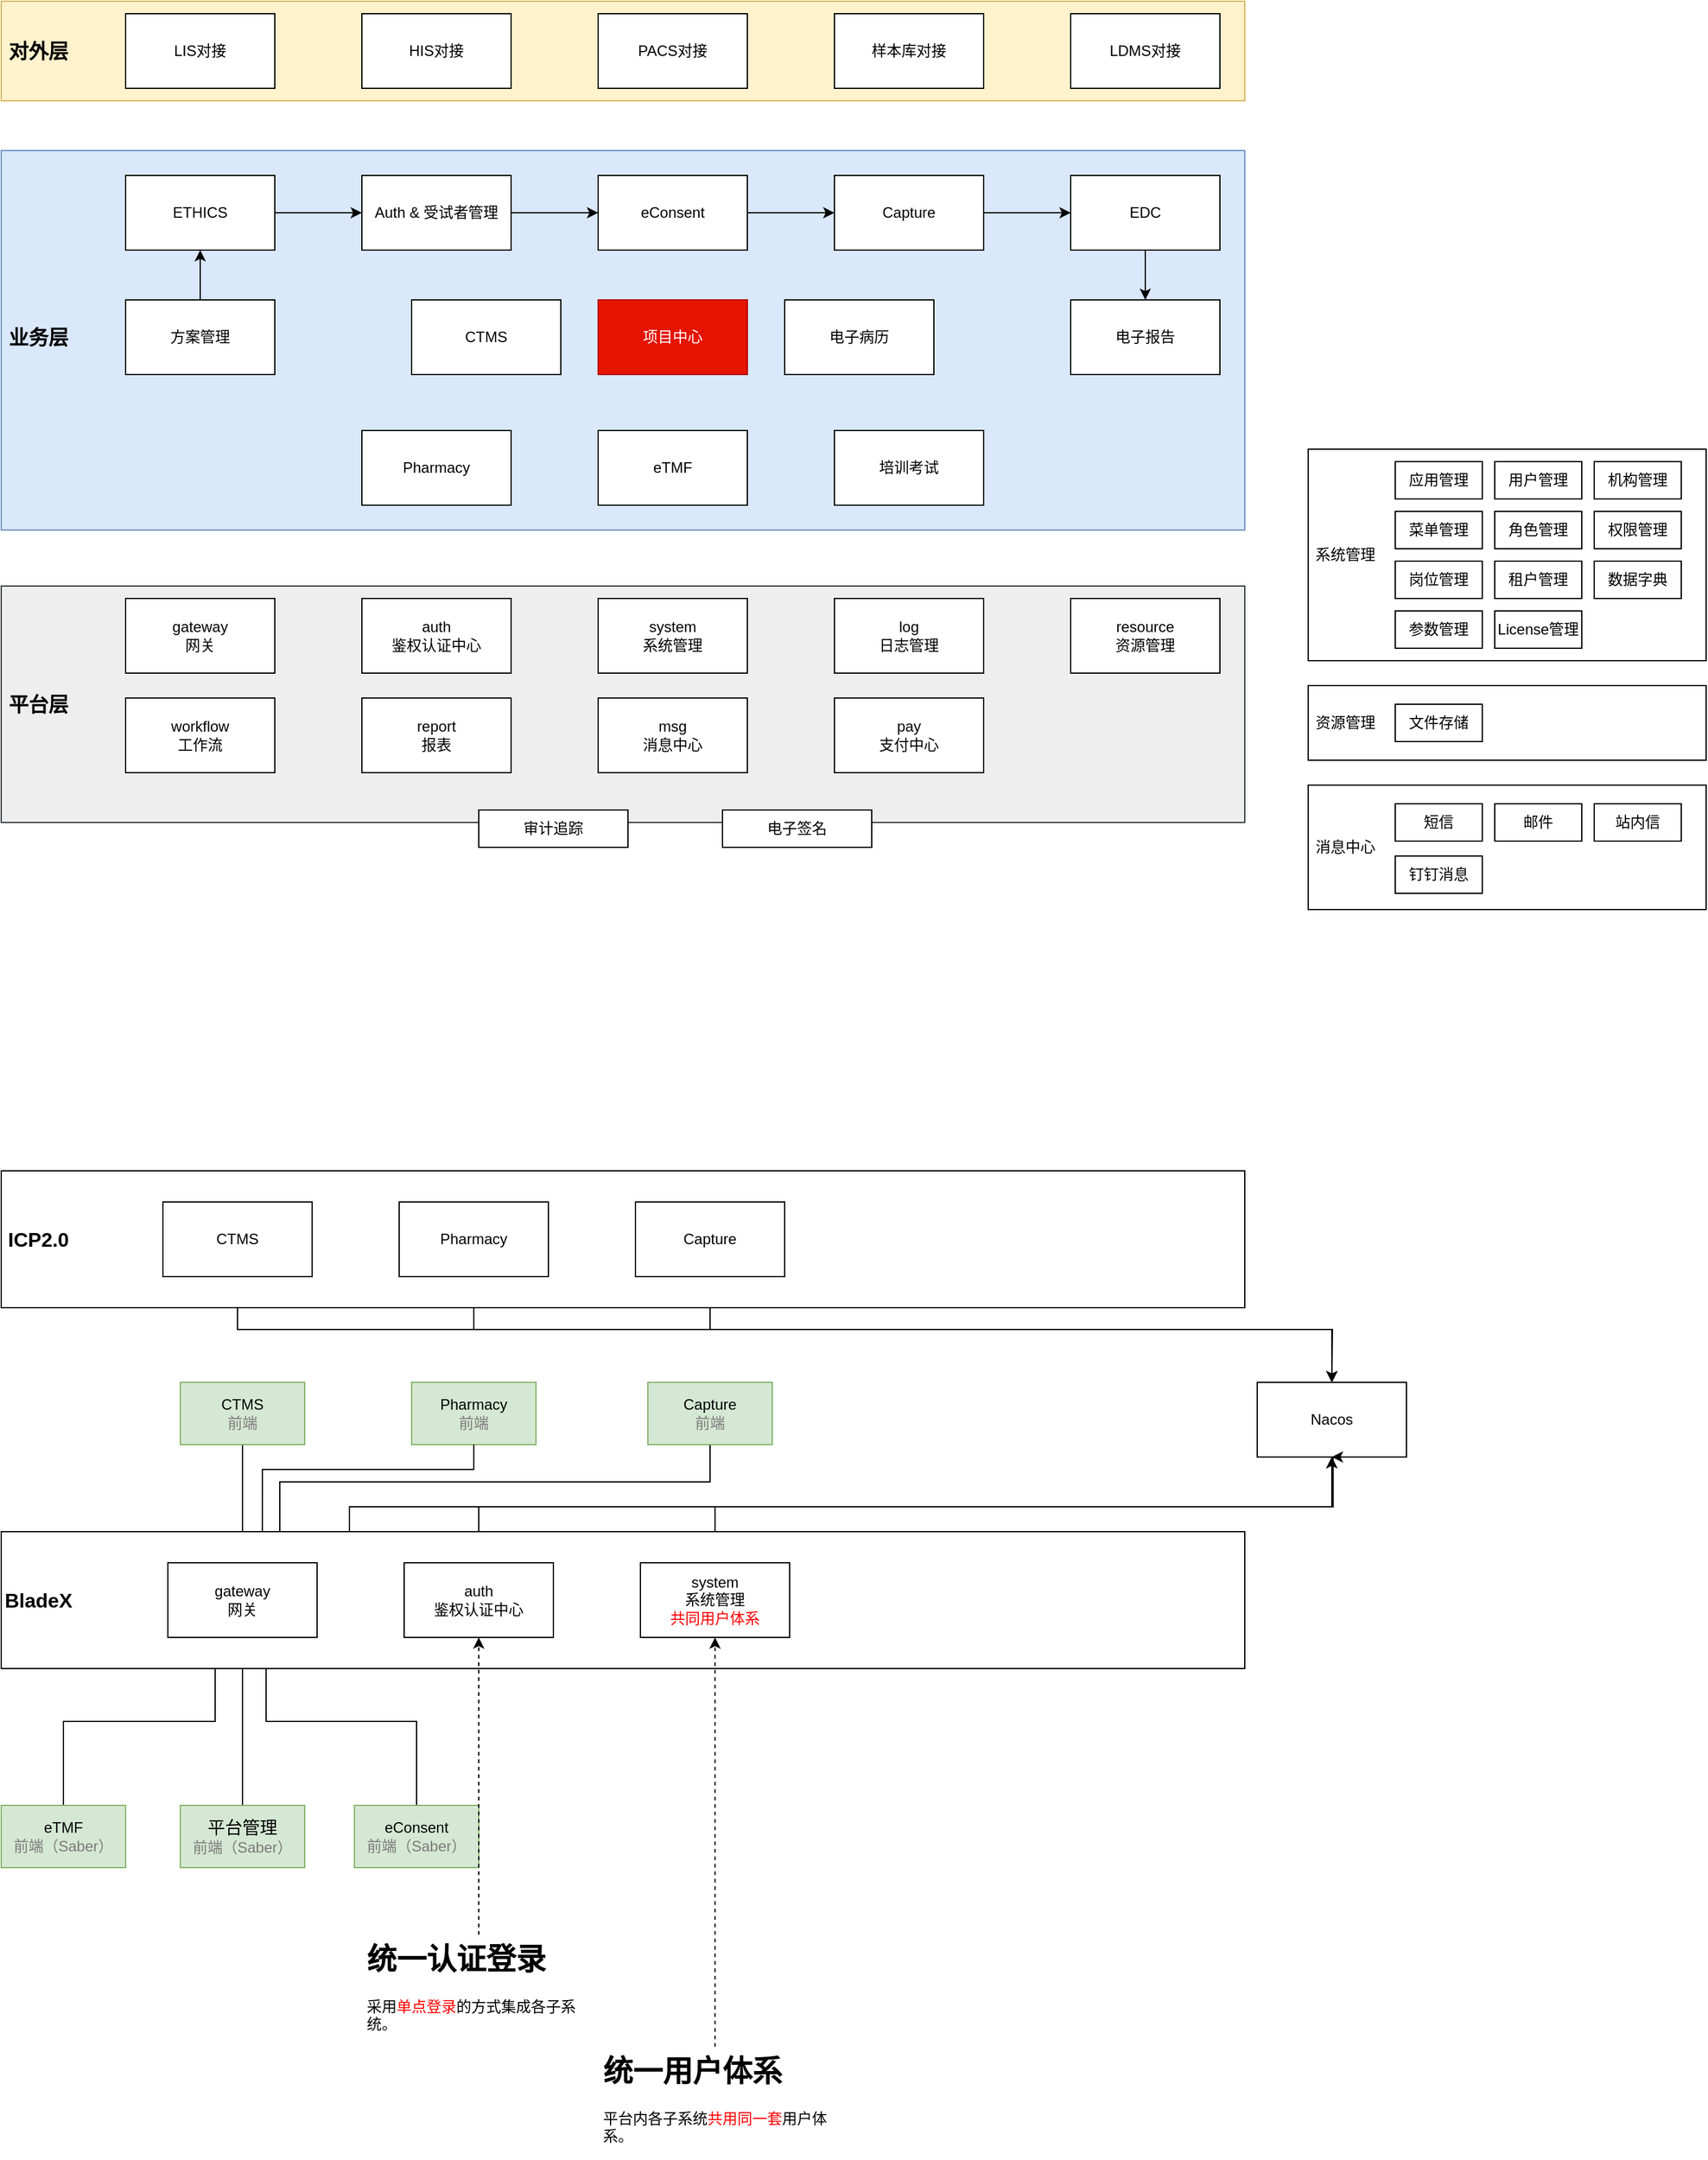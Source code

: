 <mxfile version="22.1.8" type="github">
  <diagram name="第 1 页" id="mHcLw0jtPNpkXe79qysJ">
    <mxGraphModel dx="1434" dy="738" grid="1" gridSize="10" guides="1" tooltips="1" connect="1" arrows="1" fold="1" page="1" pageScale="1" pageWidth="827" pageHeight="1169" math="0" shadow="0">
      <root>
        <mxCell id="0" />
        <mxCell id="1" parent="0" />
        <mxCell id="T6jvn6gkHNNJQDIH5uNn-1" value="" style="group" vertex="1" connectable="0" parent="1">
          <mxGeometry x="1081" y="570" width="320" height="60" as="geometry" />
        </mxCell>
        <object label="" id="T6jvn6gkHNNJQDIH5uNn-2">
          <mxCell style="rounded=0;whiteSpace=wrap;html=1;" vertex="1" parent="T6jvn6gkHNNJQDIH5uNn-1">
            <mxGeometry width="320" height="60" as="geometry" />
          </mxCell>
        </object>
        <mxCell id="T6jvn6gkHNNJQDIH5uNn-3" value="资源管理" style="text;html=1;strokeColor=none;fillColor=none;align=center;verticalAlign=middle;whiteSpace=wrap;rounded=0;" vertex="1" parent="T6jvn6gkHNNJQDIH5uNn-1">
          <mxGeometry y="24.706" width="60" height="10.588" as="geometry" />
        </mxCell>
        <mxCell id="T6jvn6gkHNNJQDIH5uNn-4" value="文件存储" style="rounded=0;whiteSpace=wrap;html=1;" vertex="1" parent="T6jvn6gkHNNJQDIH5uNn-1">
          <mxGeometry x="70" y="15" width="70" height="30" as="geometry" />
        </mxCell>
        <mxCell id="T6jvn6gkHNNJQDIH5uNn-28" value="" style="group" vertex="1" connectable="0" parent="1">
          <mxGeometry x="1081" y="650" width="320" height="100" as="geometry" />
        </mxCell>
        <object label="" id="T6jvn6gkHNNJQDIH5uNn-16">
          <mxCell style="rounded=0;whiteSpace=wrap;html=1;container=0;" vertex="1" parent="T6jvn6gkHNNJQDIH5uNn-28">
            <mxGeometry width="320" height="100" as="geometry" />
          </mxCell>
        </object>
        <mxCell id="T6jvn6gkHNNJQDIH5uNn-17" value="消息中心" style="text;html=1;strokeColor=none;fillColor=none;align=center;verticalAlign=middle;whiteSpace=wrap;rounded=0;container=0;" vertex="1" parent="T6jvn6gkHNNJQDIH5uNn-28">
          <mxGeometry y="44.706" width="60" height="10.588" as="geometry" />
        </mxCell>
        <mxCell id="T6jvn6gkHNNJQDIH5uNn-18" value="短信" style="rounded=0;whiteSpace=wrap;html=1;container=0;" vertex="1" parent="T6jvn6gkHNNJQDIH5uNn-28">
          <mxGeometry x="70" y="15" width="70" height="30" as="geometry" />
        </mxCell>
        <mxCell id="T6jvn6gkHNNJQDIH5uNn-25" value="邮件" style="rounded=0;whiteSpace=wrap;html=1;container=0;" vertex="1" parent="T6jvn6gkHNNJQDIH5uNn-28">
          <mxGeometry x="150" y="15" width="70" height="30" as="geometry" />
        </mxCell>
        <mxCell id="T6jvn6gkHNNJQDIH5uNn-26" value="站内信" style="rounded=0;whiteSpace=wrap;html=1;container=0;" vertex="1" parent="T6jvn6gkHNNJQDIH5uNn-28">
          <mxGeometry x="230" y="15" width="70" height="30" as="geometry" />
        </mxCell>
        <mxCell id="T6jvn6gkHNNJQDIH5uNn-27" value="钉钉消息" style="rounded=0;whiteSpace=wrap;html=1;container=0;" vertex="1" parent="T6jvn6gkHNNJQDIH5uNn-28">
          <mxGeometry x="70" y="57" width="70" height="30" as="geometry" />
        </mxCell>
        <mxCell id="T6jvn6gkHNNJQDIH5uNn-33" value="" style="group" vertex="1" connectable="0" parent="1">
          <mxGeometry x="1081" y="380" width="320" height="170" as="geometry" />
        </mxCell>
        <object label="" id="TU6DxaN2gH_l8f-ITgJq-14">
          <mxCell style="rounded=0;whiteSpace=wrap;html=1;container=0;" parent="T6jvn6gkHNNJQDIH5uNn-33" vertex="1">
            <mxGeometry width="320" height="170" as="geometry" />
          </mxCell>
        </object>
        <mxCell id="TU6DxaN2gH_l8f-ITgJq-15" value="系统管理" style="text;html=1;strokeColor=none;fillColor=none;align=center;verticalAlign=middle;whiteSpace=wrap;rounded=0;container=0;" parent="T6jvn6gkHNNJQDIH5uNn-33" vertex="1">
          <mxGeometry y="70" width="60" height="30" as="geometry" />
        </mxCell>
        <mxCell id="TU6DxaN2gH_l8f-ITgJq-17" value="应用管理" style="rounded=0;whiteSpace=wrap;html=1;container=0;" parent="T6jvn6gkHNNJQDIH5uNn-33" vertex="1">
          <mxGeometry x="70" y="10" width="70" height="30" as="geometry" />
        </mxCell>
        <mxCell id="TU6DxaN2gH_l8f-ITgJq-18" value="用户管理" style="rounded=0;whiteSpace=wrap;html=1;container=0;" parent="T6jvn6gkHNNJQDIH5uNn-33" vertex="1">
          <mxGeometry x="150" y="10" width="70" height="30" as="geometry" />
        </mxCell>
        <mxCell id="TU6DxaN2gH_l8f-ITgJq-19" value="机构管理" style="rounded=0;whiteSpace=wrap;html=1;container=0;" parent="T6jvn6gkHNNJQDIH5uNn-33" vertex="1">
          <mxGeometry x="230" y="10" width="70" height="30" as="geometry" />
        </mxCell>
        <mxCell id="TU6DxaN2gH_l8f-ITgJq-20" value="租户管理" style="rounded=0;whiteSpace=wrap;html=1;container=0;" parent="T6jvn6gkHNNJQDIH5uNn-33" vertex="1">
          <mxGeometry x="150" y="90" width="70" height="30" as="geometry" />
        </mxCell>
        <mxCell id="TU6DxaN2gH_l8f-ITgJq-21" value="菜单管理" style="rounded=0;whiteSpace=wrap;html=1;container=0;" parent="T6jvn6gkHNNJQDIH5uNn-33" vertex="1">
          <mxGeometry x="70" y="50" width="70" height="30" as="geometry" />
        </mxCell>
        <mxCell id="TU6DxaN2gH_l8f-ITgJq-22" value="角色管理" style="rounded=0;whiteSpace=wrap;html=1;container=0;" parent="T6jvn6gkHNNJQDIH5uNn-33" vertex="1">
          <mxGeometry x="150" y="50" width="70" height="30" as="geometry" />
        </mxCell>
        <mxCell id="TU6DxaN2gH_l8f-ITgJq-23" value="岗位管理" style="rounded=0;whiteSpace=wrap;html=1;container=0;" parent="T6jvn6gkHNNJQDIH5uNn-33" vertex="1">
          <mxGeometry x="70" y="90" width="70" height="30" as="geometry" />
        </mxCell>
        <mxCell id="TU6DxaN2gH_l8f-ITgJq-24" value="权限管理" style="rounded=0;whiteSpace=wrap;html=1;container=0;" parent="T6jvn6gkHNNJQDIH5uNn-33" vertex="1">
          <mxGeometry x="230" y="50" width="70" height="30" as="geometry" />
        </mxCell>
        <mxCell id="TU6DxaN2gH_l8f-ITgJq-25" value="数据字典" style="rounded=0;whiteSpace=wrap;html=1;container=0;" parent="T6jvn6gkHNNJQDIH5uNn-33" vertex="1">
          <mxGeometry x="230" y="90" width="70" height="30" as="geometry" />
        </mxCell>
        <mxCell id="TU6DxaN2gH_l8f-ITgJq-26" value="参数管理" style="rounded=0;whiteSpace=wrap;html=1;container=0;" parent="T6jvn6gkHNNJQDIH5uNn-33" vertex="1">
          <mxGeometry x="70" y="130" width="70" height="30" as="geometry" />
        </mxCell>
        <mxCell id="T6jvn6gkHNNJQDIH5uNn-31" value="License管理" style="rounded=0;whiteSpace=wrap;html=1;container=0;" vertex="1" parent="T6jvn6gkHNNJQDIH5uNn-33">
          <mxGeometry x="150" y="130" width="70" height="30" as="geometry" />
        </mxCell>
        <mxCell id="T6jvn6gkHNNJQDIH5uNn-79" value="" style="group" vertex="1" connectable="0" parent="1">
          <mxGeometry x="30" y="20" width="1000" height="80" as="geometry" />
        </mxCell>
        <mxCell id="T6jvn6gkHNNJQDIH5uNn-65" value="" style="rounded=0;whiteSpace=wrap;html=1;fillColor=#fff2cc;strokeColor=#d6b656;" vertex="1" parent="T6jvn6gkHNNJQDIH5uNn-79">
          <mxGeometry width="1000" height="80" as="geometry" />
        </mxCell>
        <object label="PACS对接" id="T6jvn6gkHNNJQDIH5uNn-66">
          <mxCell style="rounded=0;whiteSpace=wrap;html=1;" vertex="1" parent="T6jvn6gkHNNJQDIH5uNn-79">
            <mxGeometry x="480" y="10" width="120" height="60" as="geometry" />
          </mxCell>
        </object>
        <mxCell id="T6jvn6gkHNNJQDIH5uNn-67" value="样本库对接" style="rounded=0;whiteSpace=wrap;html=1;" vertex="1" parent="T6jvn6gkHNNJQDIH5uNn-79">
          <mxGeometry x="670" y="10" width="120" height="60" as="geometry" />
        </mxCell>
        <mxCell id="T6jvn6gkHNNJQDIH5uNn-68" value="LDMS对接" style="rounded=0;whiteSpace=wrap;html=1;" vertex="1" parent="T6jvn6gkHNNJQDIH5uNn-79">
          <mxGeometry x="860" y="10" width="120" height="60" as="geometry" />
        </mxCell>
        <mxCell id="T6jvn6gkHNNJQDIH5uNn-71" value="对外层" style="text;html=1;strokeColor=none;fillColor=none;align=center;verticalAlign=middle;whiteSpace=wrap;rounded=0;fontSize=16;fontStyle=1" vertex="1" parent="T6jvn6gkHNNJQDIH5uNn-79">
          <mxGeometry y="25" width="60" height="30" as="geometry" />
        </mxCell>
        <mxCell id="T6jvn6gkHNNJQDIH5uNn-72" value="LIS对接" style="rounded=0;whiteSpace=wrap;html=1;" vertex="1" parent="T6jvn6gkHNNJQDIH5uNn-79">
          <mxGeometry x="100" y="10" width="120" height="60" as="geometry" />
        </mxCell>
        <mxCell id="T6jvn6gkHNNJQDIH5uNn-73" value="HIS对接" style="rounded=0;whiteSpace=wrap;html=1;" vertex="1" parent="T6jvn6gkHNNJQDIH5uNn-79">
          <mxGeometry x="290" y="10" width="120" height="60" as="geometry" />
        </mxCell>
        <mxCell id="T6jvn6gkHNNJQDIH5uNn-80" value="" style="group" vertex="1" connectable="0" parent="1">
          <mxGeometry x="30" y="140" width="1000" height="305" as="geometry" />
        </mxCell>
        <mxCell id="T6jvn6gkHNNJQDIH5uNn-63" value="" style="group;fillColor=#dae8fc;strokeColor=#6c8ebf;container=0;" vertex="1" connectable="0" parent="T6jvn6gkHNNJQDIH5uNn-80">
          <mxGeometry width="1000" height="305" as="geometry" />
        </mxCell>
        <mxCell id="T6jvn6gkHNNJQDIH5uNn-36" value="" style="rounded=0;whiteSpace=wrap;html=1;fillColor=#dae8fc;strokeColor=#6c8ebf;" vertex="1" parent="T6jvn6gkHNNJQDIH5uNn-80">
          <mxGeometry width="1000" height="305" as="geometry" />
        </mxCell>
        <object label="项目中心" id="T6jvn6gkHNNJQDIH5uNn-37">
          <mxCell style="rounded=0;whiteSpace=wrap;html=1;labelBackgroundColor=none;labelBorderColor=none;fillColor=#e51400;strokeColor=#B20000;fontColor=#ffffff;" vertex="1" parent="T6jvn6gkHNNJQDIH5uNn-80">
            <mxGeometry x="480" y="120" width="120" height="60" as="geometry" />
          </mxCell>
        </object>
        <mxCell id="T6jvn6gkHNNJQDIH5uNn-38" value="Pharmacy" style="rounded=0;whiteSpace=wrap;html=1;" vertex="1" parent="T6jvn6gkHNNJQDIH5uNn-80">
          <mxGeometry x="290" y="225" width="120" height="60" as="geometry" />
        </mxCell>
        <mxCell id="T6jvn6gkHNNJQDIH5uNn-39" value="Capture" style="rounded=0;whiteSpace=wrap;html=1;" vertex="1" parent="T6jvn6gkHNNJQDIH5uNn-80">
          <mxGeometry x="670" y="20" width="120" height="60" as="geometry" />
        </mxCell>
        <mxCell id="T6jvn6gkHNNJQDIH5uNn-40" value="eTMF" style="rounded=0;whiteSpace=wrap;html=1;" vertex="1" parent="T6jvn6gkHNNJQDIH5uNn-80">
          <mxGeometry x="480" y="225" width="120" height="60" as="geometry" />
        </mxCell>
        <mxCell id="T6jvn6gkHNNJQDIH5uNn-59" style="edgeStyle=orthogonalEdgeStyle;rounded=0;orthogonalLoop=1;jettySize=auto;html=1;exitX=1;exitY=0.5;exitDx=0;exitDy=0;entryX=0;entryY=0.5;entryDx=0;entryDy=0;" edge="1" parent="T6jvn6gkHNNJQDIH5uNn-80" source="T6jvn6gkHNNJQDIH5uNn-41" target="T6jvn6gkHNNJQDIH5uNn-39">
          <mxGeometry relative="1" as="geometry" />
        </mxCell>
        <mxCell id="T6jvn6gkHNNJQDIH5uNn-41" value="eConsent" style="rounded=0;whiteSpace=wrap;html=1;" vertex="1" parent="T6jvn6gkHNNJQDIH5uNn-80">
          <mxGeometry x="480" y="20" width="120" height="60" as="geometry" />
        </mxCell>
        <mxCell id="T6jvn6gkHNNJQDIH5uNn-42" value="业务层" style="text;html=1;strokeColor=none;fillColor=none;align=center;verticalAlign=middle;whiteSpace=wrap;rounded=0;fontSize=16;fontStyle=1" vertex="1" parent="T6jvn6gkHNNJQDIH5uNn-80">
          <mxGeometry y="135" width="60" height="30" as="geometry" />
        </mxCell>
        <mxCell id="T6jvn6gkHNNJQDIH5uNn-43" value="ETHICS" style="rounded=0;whiteSpace=wrap;html=1;" vertex="1" parent="T6jvn6gkHNNJQDIH5uNn-80">
          <mxGeometry x="100" y="20" width="120" height="60" as="geometry" />
        </mxCell>
        <mxCell id="T6jvn6gkHNNJQDIH5uNn-44" value="CTMS" style="rounded=0;whiteSpace=wrap;html=1;" vertex="1" parent="T6jvn6gkHNNJQDIH5uNn-80">
          <mxGeometry x="330" y="120" width="120" height="60" as="geometry" />
        </mxCell>
        <mxCell id="T6jvn6gkHNNJQDIH5uNn-58" style="edgeStyle=orthogonalEdgeStyle;rounded=0;orthogonalLoop=1;jettySize=auto;html=1;exitX=1;exitY=0.5;exitDx=0;exitDy=0;" edge="1" parent="T6jvn6gkHNNJQDIH5uNn-80" source="T6jvn6gkHNNJQDIH5uNn-45" target="T6jvn6gkHNNJQDIH5uNn-41">
          <mxGeometry relative="1" as="geometry" />
        </mxCell>
        <mxCell id="T6jvn6gkHNNJQDIH5uNn-45" value="Auth &amp;amp; 受试者管理" style="rounded=0;whiteSpace=wrap;html=1;" vertex="1" parent="T6jvn6gkHNNJQDIH5uNn-80">
          <mxGeometry x="290" y="20" width="120" height="60" as="geometry" />
        </mxCell>
        <mxCell id="T6jvn6gkHNNJQDIH5uNn-57" style="edgeStyle=orthogonalEdgeStyle;rounded=0;orthogonalLoop=1;jettySize=auto;html=1;exitX=1;exitY=0.5;exitDx=0;exitDy=0;" edge="1" parent="T6jvn6gkHNNJQDIH5uNn-80" source="T6jvn6gkHNNJQDIH5uNn-43" target="T6jvn6gkHNNJQDIH5uNn-45">
          <mxGeometry relative="1" as="geometry" />
        </mxCell>
        <mxCell id="T6jvn6gkHNNJQDIH5uNn-49" value="培训考试" style="rounded=0;whiteSpace=wrap;html=1;" vertex="1" parent="T6jvn6gkHNNJQDIH5uNn-80">
          <mxGeometry x="670" y="225" width="120" height="60" as="geometry" />
        </mxCell>
        <mxCell id="T6jvn6gkHNNJQDIH5uNn-56" style="edgeStyle=orthogonalEdgeStyle;rounded=0;orthogonalLoop=1;jettySize=auto;html=1;exitX=0.5;exitY=0;exitDx=0;exitDy=0;entryX=0.5;entryY=1;entryDx=0;entryDy=0;" edge="1" parent="T6jvn6gkHNNJQDIH5uNn-80" source="T6jvn6gkHNNJQDIH5uNn-50" target="T6jvn6gkHNNJQDIH5uNn-43">
          <mxGeometry relative="1" as="geometry" />
        </mxCell>
        <mxCell id="T6jvn6gkHNNJQDIH5uNn-50" value="方案管理" style="rounded=0;whiteSpace=wrap;html=1;" vertex="1" parent="T6jvn6gkHNNJQDIH5uNn-80">
          <mxGeometry x="100" y="120" width="120" height="60" as="geometry" />
        </mxCell>
        <mxCell id="T6jvn6gkHNNJQDIH5uNn-51" value="电子病历" style="rounded=0;whiteSpace=wrap;html=1;" vertex="1" parent="T6jvn6gkHNNJQDIH5uNn-80">
          <mxGeometry x="630" y="120" width="120" height="60" as="geometry" />
        </mxCell>
        <mxCell id="T6jvn6gkHNNJQDIH5uNn-52" value="EDC" style="rounded=0;whiteSpace=wrap;html=1;" vertex="1" parent="T6jvn6gkHNNJQDIH5uNn-80">
          <mxGeometry x="860" y="20" width="120" height="60" as="geometry" />
        </mxCell>
        <mxCell id="T6jvn6gkHNNJQDIH5uNn-60" style="edgeStyle=orthogonalEdgeStyle;rounded=0;orthogonalLoop=1;jettySize=auto;html=1;exitX=1;exitY=0.5;exitDx=0;exitDy=0;entryX=0;entryY=0.5;entryDx=0;entryDy=0;" edge="1" parent="T6jvn6gkHNNJQDIH5uNn-80" source="T6jvn6gkHNNJQDIH5uNn-39" target="T6jvn6gkHNNJQDIH5uNn-52">
          <mxGeometry relative="1" as="geometry" />
        </mxCell>
        <mxCell id="T6jvn6gkHNNJQDIH5uNn-53" value="电子报告" style="rounded=0;whiteSpace=wrap;html=1;" vertex="1" parent="T6jvn6gkHNNJQDIH5uNn-80">
          <mxGeometry x="860" y="120" width="120" height="60" as="geometry" />
        </mxCell>
        <mxCell id="T6jvn6gkHNNJQDIH5uNn-61" style="edgeStyle=orthogonalEdgeStyle;rounded=0;orthogonalLoop=1;jettySize=auto;html=1;exitX=0.5;exitY=1;exitDx=0;exitDy=0;entryX=0.5;entryY=0;entryDx=0;entryDy=0;" edge="1" parent="T6jvn6gkHNNJQDIH5uNn-80" source="T6jvn6gkHNNJQDIH5uNn-52" target="T6jvn6gkHNNJQDIH5uNn-53">
          <mxGeometry relative="1" as="geometry" />
        </mxCell>
        <mxCell id="T6jvn6gkHNNJQDIH5uNn-81" value="" style="group" vertex="1" connectable="0" parent="1">
          <mxGeometry x="30" y="490" width="1000" height="210" as="geometry" />
        </mxCell>
        <mxCell id="TU6DxaN2gH_l8f-ITgJq-1" value="" style="rounded=0;whiteSpace=wrap;html=1;fillColor=#eeeeee;strokeColor=#36393d;" parent="T6jvn6gkHNNJQDIH5uNn-81" vertex="1">
          <mxGeometry width="1000" height="190" as="geometry" />
        </mxCell>
        <object label="system&lt;br&gt;系统管理" id="TU6DxaN2gH_l8f-ITgJq-5">
          <mxCell style="rounded=0;whiteSpace=wrap;html=1;" parent="T6jvn6gkHNNJQDIH5uNn-81" vertex="1">
            <mxGeometry x="480" y="10" width="120" height="60" as="geometry" />
          </mxCell>
        </object>
        <mxCell id="TU6DxaN2gH_l8f-ITgJq-6" value="log&lt;br&gt;日志管理" style="rounded=0;whiteSpace=wrap;html=1;" parent="T6jvn6gkHNNJQDIH5uNn-81" vertex="1">
          <mxGeometry x="670" y="10" width="120" height="60" as="geometry" />
        </mxCell>
        <mxCell id="TU6DxaN2gH_l8f-ITgJq-7" value="resource&lt;br&gt;资源管理" style="rounded=0;whiteSpace=wrap;html=1;" parent="T6jvn6gkHNNJQDIH5uNn-81" vertex="1">
          <mxGeometry x="860" y="10" width="120" height="60" as="geometry" />
        </mxCell>
        <mxCell id="TU6DxaN2gH_l8f-ITgJq-8" value="workflow&lt;br&gt;工作流" style="rounded=0;whiteSpace=wrap;html=1;" parent="T6jvn6gkHNNJQDIH5uNn-81" vertex="1">
          <mxGeometry x="100" y="90" width="120" height="60" as="geometry" />
        </mxCell>
        <mxCell id="TU6DxaN2gH_l8f-ITgJq-9" value="report&lt;br&gt;报表" style="rounded=0;whiteSpace=wrap;html=1;" parent="T6jvn6gkHNNJQDIH5uNn-81" vertex="1">
          <mxGeometry x="290" y="90" width="120" height="60" as="geometry" />
        </mxCell>
        <mxCell id="TU6DxaN2gH_l8f-ITgJq-2" value="平台层" style="text;html=1;strokeColor=none;fillColor=none;align=center;verticalAlign=middle;whiteSpace=wrap;rounded=0;fontSize=16;fontStyle=1" parent="T6jvn6gkHNNJQDIH5uNn-81" vertex="1">
          <mxGeometry y="80" width="60" height="30" as="geometry" />
        </mxCell>
        <mxCell id="TU6DxaN2gH_l8f-ITgJq-4" value="gateway&lt;br&gt;网关" style="rounded=0;whiteSpace=wrap;html=1;" parent="T6jvn6gkHNNJQDIH5uNn-81" vertex="1">
          <mxGeometry x="100" y="10" width="120" height="60" as="geometry" />
        </mxCell>
        <mxCell id="TU6DxaN2gH_l8f-ITgJq-3" value="auth&lt;br&gt;鉴权认证中心" style="rounded=0;whiteSpace=wrap;html=1;" parent="T6jvn6gkHNNJQDIH5uNn-81" vertex="1">
          <mxGeometry x="290" y="10" width="120" height="60" as="geometry" />
        </mxCell>
        <mxCell id="T6jvn6gkHNNJQDIH5uNn-14" value="msg&lt;br&gt;消息中心" style="rounded=0;whiteSpace=wrap;html=1;" vertex="1" parent="T6jvn6gkHNNJQDIH5uNn-81">
          <mxGeometry x="480" y="90" width="120" height="60" as="geometry" />
        </mxCell>
        <mxCell id="T6jvn6gkHNNJQDIH5uNn-29" value="审计追踪" style="rounded=0;whiteSpace=wrap;html=1;container=0;" vertex="1" parent="T6jvn6gkHNNJQDIH5uNn-81">
          <mxGeometry x="384" y="180" width="120" height="30" as="geometry" />
        </mxCell>
        <mxCell id="T6jvn6gkHNNJQDIH5uNn-30" value="电子签名" style="rounded=0;whiteSpace=wrap;html=1;container=0;" vertex="1" parent="T6jvn6gkHNNJQDIH5uNn-81">
          <mxGeometry x="580" y="180" width="120" height="30" as="geometry" />
        </mxCell>
        <mxCell id="T6jvn6gkHNNJQDIH5uNn-32" value="pay&lt;br&gt;支付中心" style="rounded=0;whiteSpace=wrap;html=1;" vertex="1" parent="T6jvn6gkHNNJQDIH5uNn-81">
          <mxGeometry x="670" y="90" width="120" height="60" as="geometry" />
        </mxCell>
        <mxCell id="T6jvn6gkHNNJQDIH5uNn-86" value="Nacos" style="rounded=0;whiteSpace=wrap;html=1;" vertex="1" parent="1">
          <mxGeometry x="1040" y="1130" width="120" height="60" as="geometry" />
        </mxCell>
        <mxCell id="T6jvn6gkHNNJQDIH5uNn-108" style="edgeStyle=orthogonalEdgeStyle;rounded=0;orthogonalLoop=1;jettySize=auto;html=1;exitX=0.5;exitY=1;exitDx=0;exitDy=0;entryX=0.5;entryY=0;entryDx=0;entryDy=0;" edge="1" parent="1" source="T6jvn6gkHNNJQDIH5uNn-87" target="T6jvn6gkHNNJQDIH5uNn-86">
          <mxGeometry relative="1" as="geometry" />
        </mxCell>
        <mxCell id="T6jvn6gkHNNJQDIH5uNn-107" style="edgeStyle=orthogonalEdgeStyle;rounded=0;orthogonalLoop=1;jettySize=auto;html=1;exitX=0.5;exitY=1;exitDx=0;exitDy=0;" edge="1" parent="1" source="T6jvn6gkHNNJQDIH5uNn-88">
          <mxGeometry relative="1" as="geometry">
            <mxPoint x="1100" y="1130" as="targetPoint" />
          </mxGeometry>
        </mxCell>
        <mxCell id="T6jvn6gkHNNJQDIH5uNn-106" style="edgeStyle=orthogonalEdgeStyle;rounded=0;orthogonalLoop=1;jettySize=auto;html=1;exitX=0.5;exitY=1;exitDx=0;exitDy=0;entryX=0.5;entryY=0;entryDx=0;entryDy=0;" edge="1" parent="1" source="T6jvn6gkHNNJQDIH5uNn-89" target="T6jvn6gkHNNJQDIH5uNn-86">
          <mxGeometry relative="1" as="geometry" />
        </mxCell>
        <mxCell id="T6jvn6gkHNNJQDIH5uNn-111" style="edgeStyle=orthogonalEdgeStyle;rounded=0;orthogonalLoop=1;jettySize=auto;html=1;exitX=1;exitY=0.5;exitDx=0;exitDy=0;" edge="1" parent="1" source="T6jvn6gkHNNJQDIH5uNn-93">
          <mxGeometry relative="1" as="geometry">
            <mxPoint x="1100" y="1190" as="targetPoint" />
            <Array as="points">
              <mxPoint x="310" y="1305" />
              <mxPoint x="310" y="1230" />
              <mxPoint x="1100" y="1230" />
            </Array>
          </mxGeometry>
        </mxCell>
        <mxCell id="T6jvn6gkHNNJQDIH5uNn-110" style="edgeStyle=orthogonalEdgeStyle;rounded=0;orthogonalLoop=1;jettySize=auto;html=1;exitX=0.5;exitY=0;exitDx=0;exitDy=0;" edge="1" parent="1" source="T6jvn6gkHNNJQDIH5uNn-94">
          <mxGeometry relative="1" as="geometry">
            <mxPoint x="1100" y="1190" as="targetPoint" />
            <Array as="points">
              <mxPoint x="414" y="1230" />
              <mxPoint x="1101" y="1230" />
            </Array>
          </mxGeometry>
        </mxCell>
        <mxCell id="T6jvn6gkHNNJQDIH5uNn-109" style="edgeStyle=orthogonalEdgeStyle;rounded=0;orthogonalLoop=1;jettySize=auto;html=1;exitX=0.5;exitY=0;exitDx=0;exitDy=0;entryX=0.5;entryY=1;entryDx=0;entryDy=0;" edge="1" parent="1" source="T6jvn6gkHNNJQDIH5uNn-95" target="T6jvn6gkHNNJQDIH5uNn-86">
          <mxGeometry relative="1" as="geometry">
            <Array as="points">
              <mxPoint x="604" y="1230" />
              <mxPoint x="1100" y="1230" />
            </Array>
          </mxGeometry>
        </mxCell>
        <mxCell id="T6jvn6gkHNNJQDIH5uNn-100" style="edgeStyle=orthogonalEdgeStyle;rounded=0;orthogonalLoop=1;jettySize=auto;html=1;entryX=0.5;entryY=1;entryDx=0;entryDy=0;" edge="1" parent="1" source="T6jvn6gkHNNJQDIH5uNn-99" target="T6jvn6gkHNNJQDIH5uNn-93">
          <mxGeometry relative="1" as="geometry" />
        </mxCell>
        <mxCell id="T6jvn6gkHNNJQDIH5uNn-99" value="&lt;font style=&quot;font-size: 14px;&quot;&gt;平台管理&lt;/font&gt;&lt;br&gt;&lt;font color=&quot;#7c7979&quot;&gt;前端（Saber）&lt;/font&gt;" style="rounded=0;whiteSpace=wrap;html=1;fillColor=#d5e8d4;strokeColor=#82b366;" vertex="1" parent="1">
          <mxGeometry x="174" y="1470" width="100" height="50" as="geometry" />
        </mxCell>
        <mxCell id="T6jvn6gkHNNJQDIH5uNn-102" style="edgeStyle=orthogonalEdgeStyle;rounded=0;orthogonalLoop=1;jettySize=auto;html=1;exitX=0.5;exitY=0;exitDx=0;exitDy=0;entryX=0.658;entryY=1.05;entryDx=0;entryDy=0;entryPerimeter=0;" edge="1" parent="1" source="T6jvn6gkHNNJQDIH5uNn-101" target="T6jvn6gkHNNJQDIH5uNn-93">
          <mxGeometry relative="1" as="geometry" />
        </mxCell>
        <mxCell id="T6jvn6gkHNNJQDIH5uNn-101" value="eConsent&lt;br&gt;&lt;font color=&quot;#7c7979&quot;&gt;前端（Saber）&lt;/font&gt;" style="rounded=0;whiteSpace=wrap;html=1;fillColor=#d5e8d4;strokeColor=#82b366;" vertex="1" parent="1">
          <mxGeometry x="314" y="1470" width="100" height="50" as="geometry" />
        </mxCell>
        <mxCell id="T6jvn6gkHNNJQDIH5uNn-104" style="edgeStyle=orthogonalEdgeStyle;rounded=0;orthogonalLoop=1;jettySize=auto;html=1;entryX=0.317;entryY=1.017;entryDx=0;entryDy=0;exitX=0.5;exitY=0;exitDx=0;exitDy=0;entryPerimeter=0;" edge="1" parent="1" source="T6jvn6gkHNNJQDIH5uNn-103" target="T6jvn6gkHNNJQDIH5uNn-93">
          <mxGeometry relative="1" as="geometry" />
        </mxCell>
        <mxCell id="T6jvn6gkHNNJQDIH5uNn-103" value="eTMF&lt;br&gt;&lt;font color=&quot;#7c7979&quot;&gt;前端（Saber）&lt;/font&gt;" style="rounded=0;whiteSpace=wrap;html=1;fillColor=#d5e8d4;strokeColor=#82b366;" vertex="1" parent="1">
          <mxGeometry x="30" y="1470" width="100" height="50" as="geometry" />
        </mxCell>
        <mxCell id="T6jvn6gkHNNJQDIH5uNn-114" style="edgeStyle=orthogonalEdgeStyle;rounded=0;orthogonalLoop=1;jettySize=auto;html=1;exitX=0.5;exitY=1;exitDx=0;exitDy=0;entryX=0.5;entryY=0;entryDx=0;entryDy=0;" edge="1" parent="1" source="T6jvn6gkHNNJQDIH5uNn-105" target="T6jvn6gkHNNJQDIH5uNn-93">
          <mxGeometry relative="1" as="geometry">
            <mxPoint x="220" y="1210" as="targetPoint" />
          </mxGeometry>
        </mxCell>
        <mxCell id="T6jvn6gkHNNJQDIH5uNn-105" value="CTMS&lt;br&gt;&lt;font color=&quot;#7c7979&quot;&gt;前端&lt;/font&gt;" style="rounded=0;whiteSpace=wrap;html=1;fillColor=#d5e8d4;strokeColor=#82b366;" vertex="1" parent="1">
          <mxGeometry x="174" y="1130" width="100" height="50" as="geometry" />
        </mxCell>
        <mxCell id="T6jvn6gkHNNJQDIH5uNn-112" value="Pharmacy&lt;br&gt;&lt;font color=&quot;#7c7979&quot;&gt;前端&lt;/font&gt;" style="rounded=0;whiteSpace=wrap;html=1;fillColor=#d5e8d4;strokeColor=#82b366;" vertex="1" parent="1">
          <mxGeometry x="360" y="1130" width="100" height="50" as="geometry" />
        </mxCell>
        <mxCell id="T6jvn6gkHNNJQDIH5uNn-116" style="edgeStyle=orthogonalEdgeStyle;rounded=0;orthogonalLoop=1;jettySize=auto;html=1;exitX=0.5;exitY=1;exitDx=0;exitDy=0;entryX=0.75;entryY=0;entryDx=0;entryDy=0;" edge="1" parent="1" source="T6jvn6gkHNNJQDIH5uNn-113" target="T6jvn6gkHNNJQDIH5uNn-93">
          <mxGeometry relative="1" as="geometry">
            <Array as="points">
              <mxPoint x="600" y="1210" />
              <mxPoint x="254" y="1210" />
            </Array>
          </mxGeometry>
        </mxCell>
        <mxCell id="T6jvn6gkHNNJQDIH5uNn-113" value="Capture&lt;br&gt;&lt;font color=&quot;#7c7979&quot;&gt;前端&lt;/font&gt;" style="rounded=0;whiteSpace=wrap;html=1;fillColor=#d5e8d4;strokeColor=#82b366;" vertex="1" parent="1">
          <mxGeometry x="550" y="1130" width="100" height="50" as="geometry" />
        </mxCell>
        <mxCell id="T6jvn6gkHNNJQDIH5uNn-117" style="edgeStyle=orthogonalEdgeStyle;rounded=0;orthogonalLoop=1;jettySize=auto;html=1;exitX=0.5;exitY=1;exitDx=0;exitDy=0;entryX=0.633;entryY=-0.017;entryDx=0;entryDy=0;entryPerimeter=0;" edge="1" parent="1" source="T6jvn6gkHNNJQDIH5uNn-112" target="T6jvn6gkHNNJQDIH5uNn-93">
          <mxGeometry relative="1" as="geometry">
            <Array as="points">
              <mxPoint x="410" y="1200" />
              <mxPoint x="240" y="1200" />
            </Array>
          </mxGeometry>
        </mxCell>
        <mxCell id="T6jvn6gkHNNJQDIH5uNn-118" value="" style="group" vertex="1" connectable="0" parent="1">
          <mxGeometry x="30" y="960" width="1000" height="110" as="geometry" />
        </mxCell>
        <mxCell id="T6jvn6gkHNNJQDIH5uNn-84" value="" style="rounded=0;whiteSpace=wrap;html=1;" vertex="1" parent="T6jvn6gkHNNJQDIH5uNn-118">
          <mxGeometry width="1000" height="110" as="geometry" />
        </mxCell>
        <mxCell id="T6jvn6gkHNNJQDIH5uNn-85" value="ICP2.0" style="text;html=1;strokeColor=none;fillColor=none;align=center;verticalAlign=middle;whiteSpace=wrap;rounded=0;fontSize=16;fontStyle=1" vertex="1" parent="T6jvn6gkHNNJQDIH5uNn-118">
          <mxGeometry y="40" width="60" height="30" as="geometry" />
        </mxCell>
        <mxCell id="T6jvn6gkHNNJQDIH5uNn-87" value="CTMS" style="rounded=0;whiteSpace=wrap;html=1;" vertex="1" parent="T6jvn6gkHNNJQDIH5uNn-118">
          <mxGeometry x="130" y="25" width="120" height="60" as="geometry" />
        </mxCell>
        <mxCell id="T6jvn6gkHNNJQDIH5uNn-88" value="Pharmacy" style="rounded=0;whiteSpace=wrap;html=1;" vertex="1" parent="T6jvn6gkHNNJQDIH5uNn-118">
          <mxGeometry x="320" y="25" width="120" height="60" as="geometry" />
        </mxCell>
        <mxCell id="T6jvn6gkHNNJQDIH5uNn-89" value="Capture" style="rounded=0;whiteSpace=wrap;html=1;" vertex="1" parent="T6jvn6gkHNNJQDIH5uNn-118">
          <mxGeometry x="510" y="25" width="120" height="60" as="geometry" />
        </mxCell>
        <mxCell id="T6jvn6gkHNNJQDIH5uNn-119" value="" style="group" vertex="1" connectable="0" parent="1">
          <mxGeometry x="30" y="1250" width="1000" height="110" as="geometry" />
        </mxCell>
        <mxCell id="T6jvn6gkHNNJQDIH5uNn-82" value="" style="rounded=0;whiteSpace=wrap;html=1;" vertex="1" parent="T6jvn6gkHNNJQDIH5uNn-119">
          <mxGeometry width="1000" height="110" as="geometry" />
        </mxCell>
        <mxCell id="T6jvn6gkHNNJQDIH5uNn-83" value="BladeX" style="text;html=1;strokeColor=none;fillColor=none;align=center;verticalAlign=middle;whiteSpace=wrap;rounded=0;fontSize=16;fontStyle=1" vertex="1" parent="T6jvn6gkHNNJQDIH5uNn-119">
          <mxGeometry y="40" width="60" height="30" as="geometry" />
        </mxCell>
        <mxCell id="T6jvn6gkHNNJQDIH5uNn-93" value="gateway&lt;br&gt;网关" style="rounded=0;whiteSpace=wrap;html=1;" vertex="1" parent="T6jvn6gkHNNJQDIH5uNn-119">
          <mxGeometry x="134" y="25" width="120" height="60" as="geometry" />
        </mxCell>
        <mxCell id="T6jvn6gkHNNJQDIH5uNn-94" value="auth&lt;br&gt;鉴权认证中心" style="rounded=0;whiteSpace=wrap;html=1;" vertex="1" parent="T6jvn6gkHNNJQDIH5uNn-119">
          <mxGeometry x="324" y="25" width="120" height="60" as="geometry" />
        </mxCell>
        <object label="system&lt;br&gt;系统管理&lt;br&gt;&lt;font color=&quot;#fa0000&quot;&gt;共同用户体系&lt;/font&gt;" id="T6jvn6gkHNNJQDIH5uNn-95">
          <mxCell style="rounded=0;whiteSpace=wrap;html=1;" vertex="1" parent="T6jvn6gkHNNJQDIH5uNn-119">
            <mxGeometry x="514" y="25" width="120" height="60" as="geometry" />
          </mxCell>
        </object>
        <mxCell id="T6jvn6gkHNNJQDIH5uNn-122" style="edgeStyle=orthogonalEdgeStyle;rounded=0;orthogonalLoop=1;jettySize=auto;html=1;exitX=0.5;exitY=0;exitDx=0;exitDy=0;entryX=0.5;entryY=1;entryDx=0;entryDy=0;dashed=1;" edge="1" parent="1" source="T6jvn6gkHNNJQDIH5uNn-120" target="T6jvn6gkHNNJQDIH5uNn-94">
          <mxGeometry relative="1" as="geometry" />
        </mxCell>
        <mxCell id="T6jvn6gkHNNJQDIH5uNn-120" value="&lt;h1&gt;统一认证登录&lt;/h1&gt;&lt;p&gt;采用&lt;font color=&quot;#ff0000&quot;&gt;单点登录&lt;/font&gt;的方式集成各子系统。&lt;/p&gt;" style="text;html=1;strokeColor=none;fillColor=none;spacing=5;spacingTop=-20;whiteSpace=wrap;overflow=hidden;rounded=0;" vertex="1" parent="1">
          <mxGeometry x="319" y="1574" width="190" height="90" as="geometry" />
        </mxCell>
        <mxCell id="T6jvn6gkHNNJQDIH5uNn-123" style="edgeStyle=orthogonalEdgeStyle;rounded=0;orthogonalLoop=1;jettySize=auto;html=1;dashed=1;" edge="1" parent="1" source="T6jvn6gkHNNJQDIH5uNn-121" target="T6jvn6gkHNNJQDIH5uNn-95">
          <mxGeometry relative="1" as="geometry" />
        </mxCell>
        <mxCell id="T6jvn6gkHNNJQDIH5uNn-121" value="&lt;h1&gt;统一用户体系&lt;/h1&gt;&lt;p&gt;平台内各子系统&lt;font color=&quot;#ff0000&quot;&gt;共用同一套&lt;/font&gt;用户体系。&lt;/p&gt;" style="text;html=1;strokeColor=none;fillColor=none;spacing=5;spacingTop=-20;whiteSpace=wrap;overflow=hidden;rounded=0;" vertex="1" parent="1">
          <mxGeometry x="509" y="1664" width="190" height="90" as="geometry" />
        </mxCell>
      </root>
    </mxGraphModel>
  </diagram>
</mxfile>
